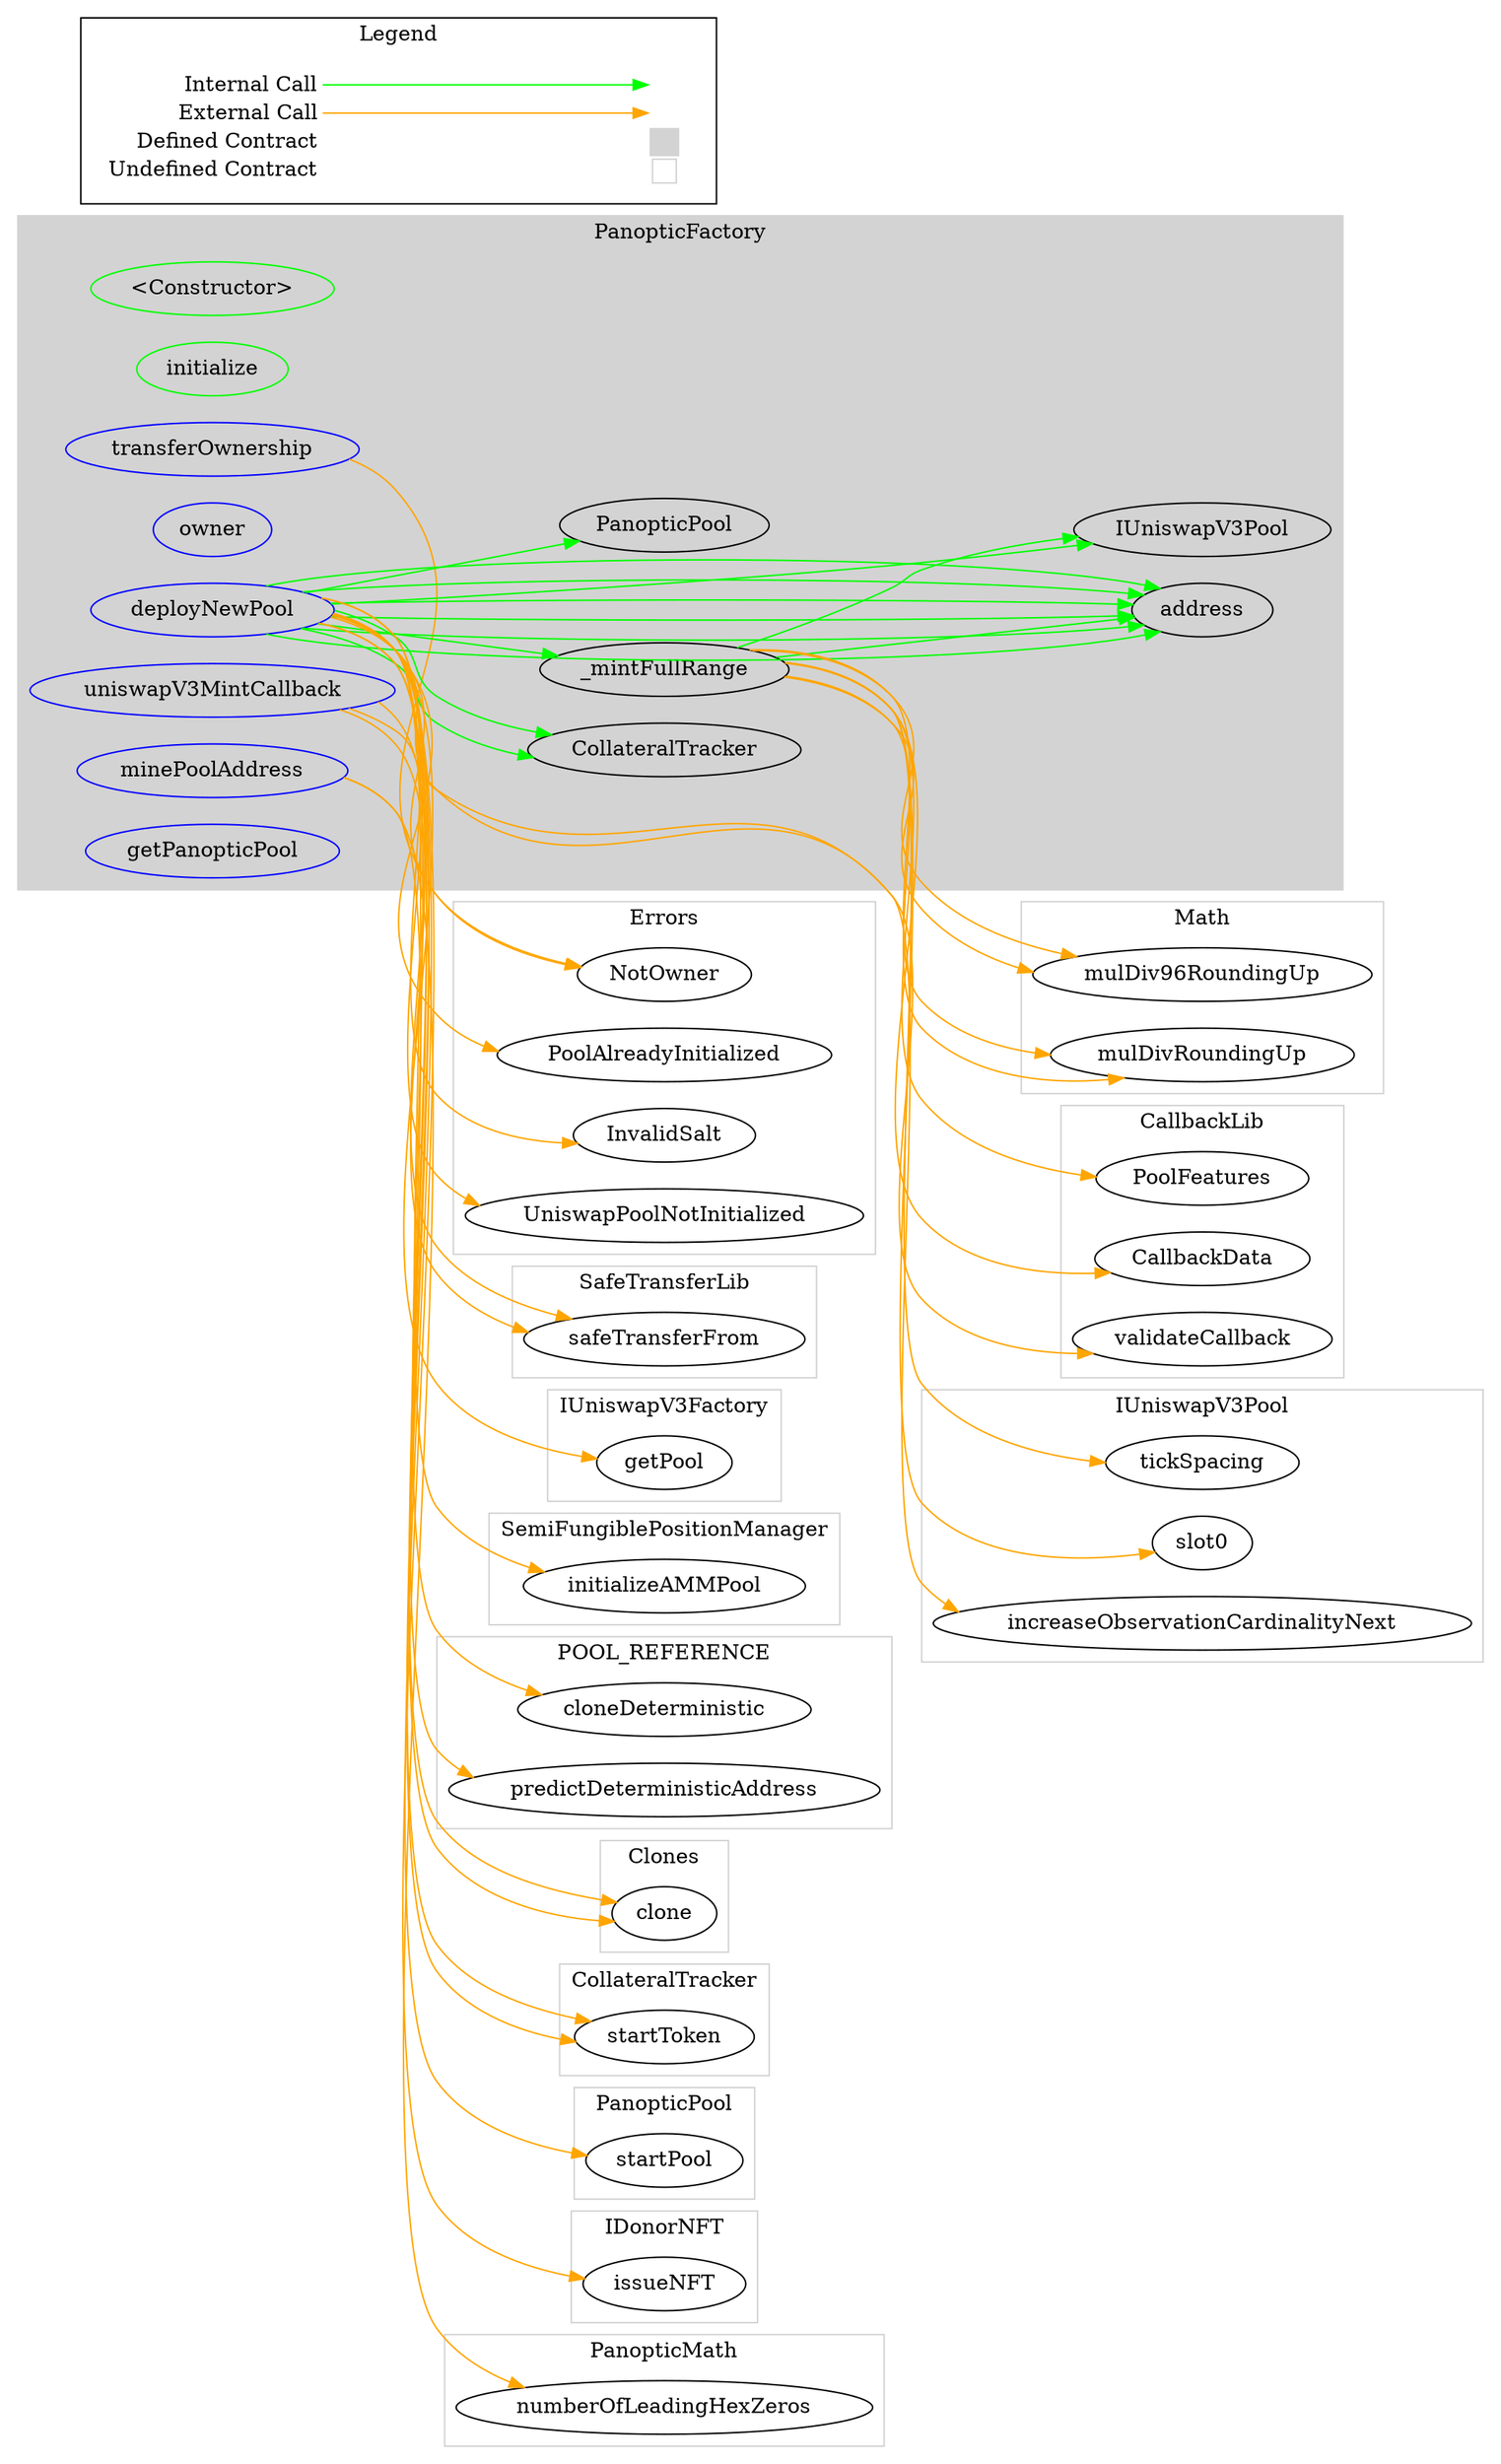 digraph G {
  graph [ ratio = "auto", page = "100", compound =true ];
subgraph "clusterPanopticFactory" {
  graph [ label = "PanopticFactory", color = "lightgray", style = "filled", bgcolor = "lightgray" ];
  "PanopticFactory.<Constructor>" [ label = "<Constructor>", color = "green" ];
  "PanopticFactory.initialize" [ label = "initialize", color = "green" ];
  "PanopticFactory.transferOwnership" [ label = "transferOwnership", color = "blue" ];
  "PanopticFactory.owner" [ label = "owner", color = "blue" ];
  "PanopticFactory.uniswapV3MintCallback" [ label = "uniswapV3MintCallback", color = "blue" ];
  "PanopticFactory.deployNewPool" [ label = "deployNewPool", color = "blue" ];
  "PanopticFactory.minePoolAddress" [ label = "minePoolAddress", color = "blue" ];
  "PanopticFactory._mintFullRange" [ label = "_mintFullRange" ];
  "PanopticFactory.getPanopticPool" [ label = "getPanopticPool", color = "blue" ];
  "PanopticFactory.address" [ label = "address" ];
  "PanopticFactory.IUniswapV3Pool" [ label = "IUniswapV3Pool" ];
  "PanopticFactory.PanopticPool" [ label = "PanopticPool" ];
  "PanopticFactory.CollateralTracker" [ label = "CollateralTracker" ];
}

subgraph "clusterErrors" {
  graph [ label = "Errors", color = "lightgray" ];
  "Errors.NotOwner" [ label = "NotOwner" ];
  "Errors.InvalidSalt" [ label = "InvalidSalt" ];
  "Errors.UniswapPoolNotInitialized" [ label = "UniswapPoolNotInitialized" ];
  "Errors.PoolAlreadyInitialized" [ label = "PoolAlreadyInitialized" ];
}

subgraph "clusterCallbackLib" {
  graph [ label = "CallbackLib", color = "lightgray" ];
  "CallbackLib.validateCallback" [ label = "validateCallback" ];
  "CallbackLib.CallbackData" [ label = "CallbackData" ];
  "CallbackLib.PoolFeatures" [ label = "PoolFeatures" ];
}

subgraph "clusterSafeTransferLib" {
  graph [ label = "SafeTransferLib", color = "lightgray" ];
  "SafeTransferLib.safeTransferFrom" [ label = "safeTransferFrom" ];
}

subgraph "clusterIUniswapV3Factory" {
  graph [ label = "IUniswapV3Factory", color = "lightgray" ];
  "IUniswapV3Factory.getPool" [ label = "getPool" ];
}

subgraph "clusterSemiFungiblePositionManager" {
  graph [ label = "SemiFungiblePositionManager", color = "lightgray" ];
  "SemiFungiblePositionManager.initializeAMMPool" [ label = "initializeAMMPool" ];
}

subgraph "clusterPOOL_REFERENCE" {
  graph [ label = "POOL_REFERENCE", color = "lightgray" ];
  "POOL_REFERENCE.cloneDeterministic" [ label = "cloneDeterministic" ];
  "POOL_REFERENCE.predictDeterministicAddress" [ label = "predictDeterministicAddress" ];
}

subgraph "clusterClones" {
  graph [ label = "Clones", color = "lightgray" ];
  "Clones.clone" [ label = "clone" ];
}

subgraph "clusterCollateralTracker" {
  graph [ label = "CollateralTracker", color = "lightgray" ];
  "CollateralTracker.startToken" [ label = "startToken" ];
}

subgraph "clusterPanopticPool" {
  graph [ label = "PanopticPool", color = "lightgray" ];
  "PanopticPool.startPool" [ label = "startPool" ];
}

subgraph "clusterIUniswapV3Pool" {
  graph [ label = "IUniswapV3Pool", color = "lightgray" ];
  "IUniswapV3Pool.increaseObservationCardinalityNext" [ label = "increaseObservationCardinalityNext" ];
  "IUniswapV3Pool.slot0" [ label = "slot0" ];
  "IUniswapV3Pool.tickSpacing" [ label = "tickSpacing" ];
}

subgraph "clusterIDonorNFT" {
  graph [ label = "IDonorNFT", color = "lightgray" ];
  "IDonorNFT.issueNFT" [ label = "issueNFT" ];
}

subgraph "clusterPanopticMath" {
  graph [ label = "PanopticMath", color = "lightgray" ];
  "PanopticMath.numberOfLeadingHexZeros" [ label = "numberOfLeadingHexZeros" ];
}

subgraph "clusterMath" {
  graph [ label = "Math", color = "lightgray" ];
  "Math.mulDiv96RoundingUp" [ label = "mulDiv96RoundingUp" ];
  "Math.mulDivRoundingUp" [ label = "mulDivRoundingUp" ];
}

  "PanopticFactory.transferOwnership";
  "Errors.NotOwner";
  "PanopticFactory.uniswapV3MintCallback";
  "CallbackLib.validateCallback";
  "SafeTransferLib.safeTransferFrom";
  "PanopticFactory.deployNewPool";
  "PanopticFactory.address";
  "Errors.InvalidSalt";
  "PanopticFactory.IUniswapV3Pool";
  "IUniswapV3Factory.getPool";
  "Errors.UniswapPoolNotInitialized";
  "Errors.PoolAlreadyInitialized";
  "SemiFungiblePositionManager.initializeAMMPool";
  "PanopticFactory.PanopticPool";
  "POOL_REFERENCE.cloneDeterministic";
  "PanopticFactory.CollateralTracker";
  "Clones.clone";
  "CollateralTracker.startToken";
  "PanopticPool.startPool";
  "IUniswapV3Pool.increaseObservationCardinalityNext";
  "PanopticFactory._mintFullRange";
  "IDonorNFT.issueNFT";
  "PanopticFactory.minePoolAddress";
  "PanopticMath.numberOfLeadingHexZeros";
  "POOL_REFERENCE.predictDeterministicAddress";
  "IUniswapV3Pool.slot0";
  "Math.mulDiv96RoundingUp";
  "Math.mulDivRoundingUp";
  "IUniswapV3Pool.tickSpacing";
  "CallbackLib.CallbackData";
  "CallbackLib.PoolFeatures";
  "PanopticFactory.transferOwnership" -> "Errors.NotOwner" [ color = "orange" ];
  "PanopticFactory.uniswapV3MintCallback" -> "CallbackLib.validateCallback" [ color = "orange" ];
  "PanopticFactory.uniswapV3MintCallback" -> "SafeTransferLib.safeTransferFrom" [ color = "orange" ];
  "PanopticFactory.uniswapV3MintCallback" -> "SafeTransferLib.safeTransferFrom" [ color = "orange" ];
  "PanopticFactory.deployNewPool" -> "PanopticFactory.address" [ color = "green" ];
  "PanopticFactory.deployNewPool" -> "Errors.InvalidSalt" [ color = "orange" ];
  "PanopticFactory.deployNewPool" -> "PanopticFactory.address" [ color = "green" ];
  "PanopticFactory.deployNewPool" -> "Errors.NotOwner" [ color = "orange" ];
  "PanopticFactory.deployNewPool" -> "PanopticFactory.IUniswapV3Pool" [ color = "green" ];
  "PanopticFactory.deployNewPool" -> "IUniswapV3Factory.getPool" [ color = "orange" ];
  "PanopticFactory.deployNewPool" -> "PanopticFactory.address" [ color = "green" ];
  "PanopticFactory.deployNewPool" -> "PanopticFactory.address" [ color = "green" ];
  "PanopticFactory.deployNewPool" -> "Errors.UniswapPoolNotInitialized" [ color = "orange" ];
  "PanopticFactory.deployNewPool" -> "PanopticFactory.address" [ color = "green" ];
  "PanopticFactory.deployNewPool" -> "PanopticFactory.address" [ color = "green" ];
  "PanopticFactory.deployNewPool" -> "Errors.PoolAlreadyInitialized" [ color = "orange" ];
  "PanopticFactory.deployNewPool" -> "SemiFungiblePositionManager.initializeAMMPool" [ color = "orange" ];
  "PanopticFactory.deployNewPool" -> "PanopticFactory.PanopticPool" [ color = "green" ];
  "PanopticFactory.deployNewPool" -> "POOL_REFERENCE.cloneDeterministic" [ color = "orange" ];
  "PanopticFactory.deployNewPool" -> "PanopticFactory.CollateralTracker" [ color = "green" ];
  "PanopticFactory.deployNewPool" -> "Clones.clone" [ color = "orange" ];
  "PanopticFactory.deployNewPool" -> "PanopticFactory.CollateralTracker" [ color = "green" ];
  "PanopticFactory.deployNewPool" -> "Clones.clone" [ color = "orange" ];
  "PanopticFactory.deployNewPool" -> "CollateralTracker.startToken" [ color = "orange" ];
  "PanopticFactory.deployNewPool" -> "CollateralTracker.startToken" [ color = "orange" ];
  "PanopticFactory.deployNewPool" -> "PanopticPool.startPool" [ color = "orange" ];
  "PanopticFactory.deployNewPool" -> "IUniswapV3Pool.increaseObservationCardinalityNext" [ color = "orange" ];
  "PanopticFactory.deployNewPool" -> "PanopticFactory._mintFullRange" [ color = "green" ];
  "PanopticFactory.deployNewPool" -> "IDonorNFT.issueNFT" [ color = "orange" ];
  "PanopticFactory.minePoolAddress" -> "PanopticMath.numberOfLeadingHexZeros" [ color = "orange" ];
  "PanopticFactory.minePoolAddress" -> "POOL_REFERENCE.predictDeterministicAddress" [ color = "orange" ];
  "PanopticFactory._mintFullRange" -> "IUniswapV3Pool.slot0" [ color = "orange" ];
  "PanopticFactory._mintFullRange" -> "Math.mulDiv96RoundingUp" [ color = "orange" ];
  "PanopticFactory._mintFullRange" -> "Math.mulDivRoundingUp" [ color = "orange" ];
  "PanopticFactory._mintFullRange" -> "Math.mulDiv96RoundingUp" [ color = "orange" ];
  "PanopticFactory._mintFullRange" -> "Math.mulDivRoundingUp" [ color = "orange" ];
  "PanopticFactory._mintFullRange" -> "IUniswapV3Pool.tickSpacing" [ color = "orange" ];
  "PanopticFactory._mintFullRange" -> "CallbackLib.CallbackData" [ color = "orange" ];
  "PanopticFactory._mintFullRange" -> "CallbackLib.PoolFeatures" [ color = "orange" ];
  "PanopticFactory._mintFullRange" -> "PanopticFactory.IUniswapV3Pool" [ color = "green" ];
  "PanopticFactory._mintFullRange" -> "PanopticFactory.address" [ color = "green" ];


rankdir=LR
node [shape=plaintext]
subgraph cluster_01 { 
label = "Legend";
key [label=<<table border="0" cellpadding="2" cellspacing="0" cellborder="0">
  <tr><td align="right" port="i1">Internal Call</td></tr>
  <tr><td align="right" port="i2">External Call</td></tr>
  <tr><td align="right" port="i3">Defined Contract</td></tr>
  <tr><td align="right" port="i4">Undefined Contract</td></tr>
  </table>>]
key2 [label=<<table border="0" cellpadding="2" cellspacing="0" cellborder="0">
  <tr><td port="i1">&nbsp;&nbsp;&nbsp;</td></tr>
  <tr><td port="i2">&nbsp;&nbsp;&nbsp;</td></tr>
  <tr><td port="i3" bgcolor="lightgray">&nbsp;&nbsp;&nbsp;</td></tr>
  <tr><td port="i4">
    <table border="1" cellborder="0" cellspacing="0" cellpadding="7" color="lightgray">
      <tr>
       <td></td>
      </tr>
     </table>
  </td></tr>
  </table>>]
key:i1:e -> key2:i1:w [color="green"]
key:i2:e -> key2:i2:w [color="orange"]
}
}


